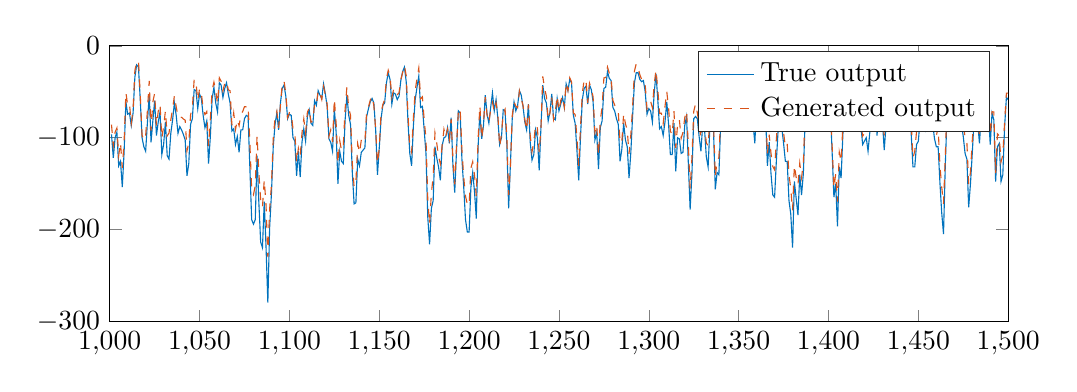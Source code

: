 % This file was created by matlab2tikz.
%
\definecolor{mycolor1}{rgb}{0.0,0.447,0.741}%
\definecolor{mycolor2}{rgb}{0.85,0.325,0.098}%
%
\begin{tikzpicture}

\begin{axis}[%
width=11.411cm,
height=3.5cm,
at={(0cm,0cm)},
scale only axis,
xmin=1000,
xmax=1500,
ymin=-300,
ymax=0,
axis background/.style={fill=white},
legend style={legend cell align=left, align=left, draw=white!15!black}
]
\addplot [color=mycolor1]
  table[row sep=crcr]{%
1001	-96.436\\
1002	-122.07\\
1003	-100.098\\
1004	-93.994\\
1005	-130.615\\
1006	-125.732\\
1007	-153.809\\
1008	-115.967\\
1009	-61.035\\
1010	-74.463\\
1011	-73.242\\
1012	-86.67\\
1013	-73.242\\
1014	-34.18\\
1015	-20.752\\
1016	-23.193\\
1017	-58.594\\
1018	-100.098\\
1019	-109.863\\
1020	-114.746\\
1021	-83.008\\
1022	-52.49\\
1023	-104.98\\
1024	-81.787\\
1025	-59.814\\
1026	-97.656\\
1027	-83.008\\
1028	-72.021\\
1029	-118.408\\
1030	-107.422\\
1031	-83.008\\
1032	-119.629\\
1033	-123.291\\
1034	-95.215\\
1035	-80.566\\
1036	-62.256\\
1037	-75.684\\
1038	-95.215\\
1039	-87.891\\
1040	-91.553\\
1041	-96.436\\
1042	-102.539\\
1043	-141.602\\
1044	-128.174\\
1045	-85.449\\
1046	-79.346\\
1047	-47.607\\
1048	-48.828\\
1049	-68.359\\
1050	-52.49\\
1051	-57.373\\
1052	-75.684\\
1053	-89.111\\
1054	-81.787\\
1055	-128.174\\
1056	-98.877\\
1057	-57.373\\
1058	-45.166\\
1059	-62.256\\
1060	-72.021\\
1061	-40.283\\
1062	-42.725\\
1063	-56.152\\
1064	-46.387\\
1065	-40.283\\
1066	-52.49\\
1067	-62.256\\
1068	-92.773\\
1069	-90.332\\
1070	-107.422\\
1071	-98.877\\
1072	-115.967\\
1073	-91.553\\
1074	-91.553\\
1075	-79.346\\
1076	-75.684\\
1077	-76.904\\
1078	-133.057\\
1079	-189.209\\
1080	-194.092\\
1081	-189.209\\
1082	-119.629\\
1083	-170.898\\
1084	-213.623\\
1085	-219.727\\
1086	-169.678\\
1087	-219.727\\
1088	-279.541\\
1089	-197.754\\
1090	-161.133\\
1091	-109.863\\
1092	-85.449\\
1093	-73.242\\
1094	-91.553\\
1095	-62.256\\
1096	-46.387\\
1097	-42.725\\
1098	-54.932\\
1099	-79.346\\
1100	-74.463\\
1101	-75.684\\
1102	-100.098\\
1103	-103.76\\
1104	-141.602\\
1105	-114.746\\
1106	-142.822\\
1107	-104.98\\
1108	-90.332\\
1109	-103.76\\
1110	-76.904\\
1111	-69.58\\
1112	-84.229\\
1113	-86.67\\
1114	-59.814\\
1115	-64.697\\
1116	-48.828\\
1117	-53.711\\
1118	-57.373\\
1119	-41.504\\
1120	-52.49\\
1121	-65.918\\
1122	-101.318\\
1123	-104.98\\
1124	-114.746\\
1125	-68.359\\
1126	-93.994\\
1127	-150.146\\
1128	-114.746\\
1129	-125.732\\
1130	-128.174\\
1131	-80.566\\
1132	-53.711\\
1133	-75.684\\
1134	-85.449\\
1135	-137.939\\
1136	-172.119\\
1137	-170.898\\
1138	-123.291\\
1139	-130.615\\
1140	-115.967\\
1141	-113.525\\
1142	-111.084\\
1143	-76.904\\
1144	-68.359\\
1145	-61.035\\
1146	-57.373\\
1147	-62.256\\
1148	-91.553\\
1149	-140.381\\
1150	-111.084\\
1151	-79.346\\
1152	-64.697\\
1153	-62.256\\
1154	-40.283\\
1155	-29.297\\
1156	-36.621\\
1157	-63.477\\
1158	-51.27\\
1159	-52.49\\
1160	-58.594\\
1161	-54.932\\
1162	-37.842\\
1163	-28.076\\
1164	-23.193\\
1165	-39.063\\
1166	-83.008\\
1167	-117.188\\
1168	-130.615\\
1169	-86.67\\
1170	-58.594\\
1171	-45.166\\
1172	-32.959\\
1173	-67.139\\
1174	-65.918\\
1175	-91.553\\
1176	-117.188\\
1177	-186.768\\
1178	-216.064\\
1179	-177.002\\
1180	-168.457\\
1181	-109.863\\
1182	-122.07\\
1183	-131.836\\
1184	-146.484\\
1185	-108.643\\
1186	-100.098\\
1187	-98.877\\
1188	-89.111\\
1189	-106.201\\
1190	-78.125\\
1191	-130.615\\
1192	-159.912\\
1193	-113.525\\
1194	-70.801\\
1195	-73.242\\
1196	-123.291\\
1197	-153.809\\
1198	-189.209\\
1199	-202.637\\
1200	-202.637\\
1201	-153.809\\
1202	-137.939\\
1203	-158.691\\
1204	-187.988\\
1205	-109.863\\
1206	-72.021\\
1207	-101.318\\
1208	-86.67\\
1209	-53.711\\
1210	-74.463\\
1211	-84.229\\
1212	-67.139\\
1213	-51.27\\
1214	-70.801\\
1215	-58.594\\
1216	-79.346\\
1217	-107.422\\
1218	-100.098\\
1219	-69.58\\
1220	-70.801\\
1221	-107.422\\
1222	-177.002\\
1223	-128.174\\
1224	-79.346\\
1225	-61.035\\
1226	-70.801\\
1227	-64.697\\
1228	-48.828\\
1229	-53.711\\
1230	-65.918\\
1231	-83.008\\
1232	-91.553\\
1233	-63.477\\
1234	-104.98\\
1235	-124.512\\
1236	-118.408\\
1237	-91.553\\
1238	-100.098\\
1239	-135.498\\
1240	-87.891\\
1241	-42.725\\
1242	-57.373\\
1243	-62.256\\
1244	-81.787\\
1245	-72.021\\
1246	-52.49\\
1247	-79.346\\
1248	-80.566\\
1249	-57.373\\
1250	-70.801\\
1251	-63.477\\
1252	-56.152\\
1253	-67.139\\
1254	-41.504\\
1255	-48.828\\
1256	-36.621\\
1257	-40.283\\
1258	-75.684\\
1259	-84.229\\
1260	-113.525\\
1261	-146.484\\
1262	-98.877\\
1263	-58.594\\
1264	-46.387\\
1265	-43.945\\
1266	-63.477\\
1267	-42.725\\
1268	-47.607\\
1269	-61.035\\
1270	-102.539\\
1271	-93.994\\
1272	-134.277\\
1273	-89.111\\
1274	-81.787\\
1275	-46.387\\
1276	-45.166\\
1277	-28.076\\
1278	-35.4\\
1279	-37.842\\
1280	-67.139\\
1281	-70.801\\
1282	-79.346\\
1283	-85.449\\
1284	-125.732\\
1285	-112.305\\
1286	-84.229\\
1287	-102.539\\
1288	-109.863\\
1289	-144.043\\
1290	-115.967\\
1291	-75.684\\
1292	-40.283\\
1293	-29.297\\
1294	-29.297\\
1295	-36.621\\
1296	-39.063\\
1297	-37.842\\
1298	-50.049\\
1299	-74.463\\
1300	-68.359\\
1301	-70.801\\
1302	-83.008\\
1303	-51.27\\
1304	-30.518\\
1305	-58.594\\
1306	-90.332\\
1307	-87.891\\
1308	-97.656\\
1309	-83.008\\
1310	-61.035\\
1311	-85.449\\
1312	-118.408\\
1313	-118.408\\
1314	-84.229\\
1315	-136.719\\
1316	-100.098\\
1317	-101.318\\
1318	-117.188\\
1319	-115.967\\
1320	-86.67\\
1321	-76.904\\
1322	-128.174\\
1323	-178.223\\
1324	-139.16\\
1325	-79.346\\
1326	-76.904\\
1327	-79.346\\
1328	-98.877\\
1329	-114.746\\
1330	-85.449\\
1331	-90.332\\
1332	-120.85\\
1333	-131.836\\
1334	-87.891\\
1335	-68.359\\
1336	-91.553\\
1337	-156.25\\
1338	-137.939\\
1339	-140.381\\
1340	-84.229\\
1341	-76.904\\
1342	-72.021\\
1343	-47.607\\
1344	-30.518\\
1345	-26.855\\
1346	-23.193\\
1347	-54.932\\
1348	-70.801\\
1349	-87.891\\
1350	-65.918\\
1351	-73.242\\
1352	-83.008\\
1353	-53.711\\
1354	-56.152\\
1355	-53.711\\
1356	-40.283\\
1357	-51.27\\
1358	-84.229\\
1359	-106.201\\
1360	-63.477\\
1361	-48.828\\
1362	-40.283\\
1363	-50.049\\
1364	-35.4\\
1365	-76.904\\
1366	-130.615\\
1367	-104.98\\
1368	-139.16\\
1369	-162.354\\
1370	-164.795\\
1371	-124.512\\
1372	-90.332\\
1373	-89.111\\
1374	-89.111\\
1375	-106.201\\
1376	-125.732\\
1377	-125.732\\
1378	-168.457\\
1379	-183.105\\
1380	-219.727\\
1381	-147.705\\
1382	-166.016\\
1383	-184.326\\
1384	-140.381\\
1385	-162.354\\
1386	-139.16\\
1387	-80.566\\
1388	-52.49\\
1389	-56.152\\
1390	-81.787\\
1391	-65.918\\
1392	-43.945\\
1393	-62.256\\
1394	-47.607\\
1395	-36.621\\
1396	-46.387\\
1397	-52.49\\
1398	-36.621\\
1399	-70.801\\
1400	-92.773\\
1401	-68.359\\
1402	-114.746\\
1403	-164.795\\
1404	-150.146\\
1405	-196.533\\
1406	-131.836\\
1407	-144.043\\
1408	-96.436\\
1409	-63.477\\
1410	-76.904\\
1411	-59.814\\
1412	-45.166\\
1413	-64.697\\
1414	-36.621\\
1415	-28.076\\
1416	-34.18\\
1417	-70.801\\
1418	-86.67\\
1419	-107.422\\
1420	-103.76\\
1421	-100.098\\
1422	-114.746\\
1423	-93.994\\
1424	-76.904\\
1425	-76.904\\
1426	-62.256\\
1427	-97.656\\
1428	-68.359\\
1429	-56.152\\
1430	-81.787\\
1431	-113.525\\
1432	-86.67\\
1433	-65.918\\
1434	-56.152\\
1435	-65.918\\
1436	-45.166\\
1437	-45.166\\
1438	-59.814\\
1439	-75.684\\
1440	-84.229\\
1441	-65.918\\
1442	-86.67\\
1443	-79.346\\
1444	-47.607\\
1445	-50.049\\
1446	-95.215\\
1447	-131.836\\
1448	-131.836\\
1449	-107.422\\
1450	-103.76\\
1451	-79.346\\
1452	-76.904\\
1453	-61.035\\
1454	-89.111\\
1455	-75.684\\
1456	-50.049\\
1457	-74.463\\
1458	-85.449\\
1459	-101.318\\
1460	-109.863\\
1461	-109.863\\
1462	-148.926\\
1463	-181.885\\
1464	-205.078\\
1465	-129.395\\
1466	-73.242\\
1467	-47.607\\
1468	-34.18\\
1469	-54.932\\
1470	-46.387\\
1471	-80.566\\
1472	-72.021\\
1473	-64.697\\
1474	-85.449\\
1475	-98.877\\
1476	-117.188\\
1477	-123.291\\
1478	-175.781\\
1479	-150.146\\
1480	-117.188\\
1481	-80.566\\
1482	-80.566\\
1483	-83.008\\
1484	-106.201\\
1485	-75.684\\
1486	-79.346\\
1487	-74.463\\
1488	-42.725\\
1489	-74.463\\
1490	-107.422\\
1491	-73.242\\
1492	-80.566\\
1493	-147.705\\
1494	-109.863\\
1495	-106.201\\
1496	-147.705\\
1497	-140.381\\
1498	-87.891\\
1499	-56.152\\
1500	-58.594\\
};
\addlegendentry{True output}

\addplot [color=mycolor2, dashed]
  table[row sep=crcr]{%
1001	-85.876\\
1002	-108.784\\
1003	-93.999\\
1004	-89.479\\
1005	-119.595\\
1006	-105.373\\
1007	-132.751\\
1008	-104.934\\
1009	-50.76\\
1010	-64.796\\
1011	-63.09\\
1012	-84.414\\
1013	-69.213\\
1014	-26.77\\
1015	-18.327\\
1016	-15.875\\
1017	-53.075\\
1018	-97.317\\
1019	-102.853\\
1020	-98.009\\
1021	-69.56\\
1022	-38.134\\
1023	-92.184\\
1024	-61.233\\
1025	-51.625\\
1026	-87.162\\
1027	-71.421\\
1028	-63.564\\
1029	-100.658\\
1030	-87.997\\
1031	-70.966\\
1032	-98.025\\
1033	-94.941\\
1034	-80.753\\
1035	-68.496\\
1036	-54.348\\
1037	-66.223\\
1038	-77.464\\
1039	-78.092\\
1040	-77.828\\
1041	-79.706\\
1042	-80.88\\
1043	-114.386\\
1044	-105.336\\
1045	-75.09\\
1046	-67.686\\
1047	-36.417\\
1048	-39.507\\
1049	-59.444\\
1050	-46.776\\
1051	-51.523\\
1052	-68.642\\
1053	-74.772\\
1054	-71.551\\
1055	-109.227\\
1056	-79.741\\
1057	-48.113\\
1058	-39.481\\
1059	-49.307\\
1060	-63.315\\
1061	-34.851\\
1062	-38.535\\
1063	-49.221\\
1064	-40.833\\
1065	-38.5\\
1066	-47.876\\
1067	-48.911\\
1068	-86.508\\
1069	-73.037\\
1070	-91.126\\
1071	-80.582\\
1072	-87.069\\
1073	-74.707\\
1074	-71.543\\
1075	-66.246\\
1076	-66.364\\
1077	-64.917\\
1078	-105.873\\
1079	-156.125\\
1080	-161.949\\
1081	-152.351\\
1082	-97.482\\
1083	-138.243\\
1084	-167.534\\
1085	-175.711\\
1086	-145.932\\
1087	-173.474\\
1088	-230.109\\
1089	-177.495\\
1090	-152.003\\
1091	-100.857\\
1092	-78.413\\
1093	-71.208\\
1094	-89.222\\
1095	-64.773\\
1096	-41.575\\
1097	-38.195\\
1098	-51.932\\
1099	-78.183\\
1100	-72.774\\
1101	-73.953\\
1102	-90.085\\
1103	-94.071\\
1104	-126.595\\
1105	-111.535\\
1106	-120.379\\
1107	-94.87\\
1108	-79.622\\
1109	-95.113\\
1110	-72.337\\
1111	-67.876\\
1112	-83.099\\
1113	-81.831\\
1114	-64.243\\
1115	-66.086\\
1116	-48.303\\
1117	-50.711\\
1118	-58.45\\
1119	-44.336\\
1120	-53.179\\
1121	-63.366\\
1122	-98.324\\
1123	-91.422\\
1124	-104.603\\
1125	-57.756\\
1126	-84.088\\
1127	-127.749\\
1128	-103.126\\
1129	-114.13\\
1130	-108.026\\
1131	-68.557\\
1132	-44.763\\
1133	-67.856\\
1134	-75.563\\
1135	-128.194\\
1136	-153.481\\
1137	-147.865\\
1138	-106.521\\
1139	-116.339\\
1140	-102.684\\
1141	-102.065\\
1142	-105.158\\
1143	-70.276\\
1144	-66.596\\
1145	-58.989\\
1146	-55.12\\
1147	-65.17\\
1148	-90.978\\
1149	-127.915\\
1150	-111.906\\
1151	-72.996\\
1152	-63.877\\
1153	-58.677\\
1154	-35.863\\
1155	-26.614\\
1156	-33.228\\
1157	-56.35\\
1158	-47.331\\
1159	-53.817\\
1160	-53.188\\
1161	-51.21\\
1162	-36.815\\
1163	-29.192\\
1164	-21.579\\
1165	-32.475\\
1166	-75.126\\
1167	-110.068\\
1168	-116.11\\
1169	-78.314\\
1170	-48.727\\
1171	-35.344\\
1172	-24.171\\
1173	-57.606\\
1174	-55.48\\
1175	-80.589\\
1176	-101.086\\
1177	-167.278\\
1178	-194.109\\
1179	-160.482\\
1180	-142.401\\
1181	-94.78\\
1182	-106.063\\
1183	-120.719\\
1184	-128.489\\
1185	-108.395\\
1186	-90.932\\
1187	-99.476\\
1188	-90.734\\
1189	-101.893\\
1190	-79.73\\
1191	-123.161\\
1192	-150.715\\
1193	-107.701\\
1194	-72.628\\
1195	-67.891\\
1196	-113.053\\
1197	-142.894\\
1198	-163.725\\
1199	-172.268\\
1200	-173.846\\
1201	-133.214\\
1202	-126.163\\
1203	-140.602\\
1204	-163.357\\
1205	-101.407\\
1206	-65.239\\
1207	-100.684\\
1208	-84.183\\
1209	-55.968\\
1210	-75.475\\
1211	-83.257\\
1212	-69.662\\
1213	-61.68\\
1214	-71.447\\
1215	-61.973\\
1216	-74.791\\
1217	-110.026\\
1218	-95.866\\
1219	-72.97\\
1220	-69.07\\
1221	-98.947\\
1222	-162.631\\
1223	-131.064\\
1224	-76.274\\
1225	-61.109\\
1226	-65.747\\
1227	-67.471\\
1228	-49.185\\
1229	-57.886\\
1230	-64.811\\
1231	-80.26\\
1232	-91.566\\
1233	-63.924\\
1234	-97.389\\
1235	-115.411\\
1236	-104.742\\
1237	-85.733\\
1238	-89.771\\
1239	-115.928\\
1240	-88.816\\
1241	-33.236\\
1242	-46.572\\
1243	-54.802\\
1244	-80.085\\
1245	-73.198\\
1246	-56.402\\
1247	-80.047\\
1248	-71.206\\
1249	-54.412\\
1250	-70.81\\
1251	-59.473\\
1252	-54.679\\
1253	-66.855\\
1254	-39.965\\
1255	-48.785\\
1256	-34.776\\
1257	-39.254\\
1258	-73.058\\
1259	-74.793\\
1260	-100.498\\
1261	-130.694\\
1262	-87.81\\
1263	-51.735\\
1264	-37.241\\
1265	-36.425\\
1266	-62.0\\
1267	-40.646\\
1268	-46.462\\
1269	-55.603\\
1270	-94.09\\
1271	-86.113\\
1272	-119.315\\
1273	-81.278\\
1274	-66.885\\
1275	-34.981\\
1276	-34.49\\
1277	-23.043\\
1278	-29.714\\
1279	-34.812\\
1280	-59.423\\
1281	-64.414\\
1282	-69.058\\
1283	-70.86\\
1284	-105.817\\
1285	-104.228\\
1286	-73.735\\
1287	-84.826\\
1288	-91.82\\
1289	-117.471\\
1290	-96.852\\
1291	-65.389\\
1292	-27.492\\
1293	-19.579\\
1294	-22.897\\
1295	-31.513\\
1296	-36.399\\
1297	-36.575\\
1298	-42.38\\
1299	-68.782\\
1300	-62.319\\
1301	-60.326\\
1302	-67.475\\
1303	-41.863\\
1304	-26.155\\
1305	-47.437\\
1306	-73.442\\
1307	-73.454\\
1308	-84.729\\
1309	-66.304\\
1310	-49.708\\
1311	-67.661\\
1312	-92.971\\
1313	-96.534\\
1314	-71.088\\
1315	-111.014\\
1316	-85.665\\
1317	-80.209\\
1318	-100.803\\
1319	-94.052\\
1320	-78.292\\
1321	-70.764\\
1322	-108.257\\
1323	-155.324\\
1324	-121.967\\
1325	-71.345\\
1326	-63.397\\
1327	-72.777\\
1328	-86.193\\
1329	-100.448\\
1330	-79.183\\
1331	-86.387\\
1332	-105.63\\
1333	-108.875\\
1334	-78.57\\
1335	-68.346\\
1336	-83.626\\
1337	-142.329\\
1338	-125.264\\
1339	-121.788\\
1340	-75.689\\
1341	-63.998\\
1342	-66.325\\
1343	-41.478\\
1344	-26.834\\
1345	-21.604\\
1346	-19.644\\
1347	-45.677\\
1348	-66.058\\
1349	-81.956\\
1350	-61.657\\
1351	-60.155\\
1352	-67.413\\
1353	-41.538\\
1354	-46.879\\
1355	-44.631\\
1356	-34.545\\
1357	-46.643\\
1358	-69.896\\
1359	-90.486\\
1360	-54.784\\
1361	-42.557\\
1362	-35.767\\
1363	-44.354\\
1364	-30.862\\
1365	-71.595\\
1366	-117.82\\
1367	-96.642\\
1368	-117.084\\
1369	-131.282\\
1370	-134.937\\
1371	-101.03\\
1372	-74.886\\
1373	-78.681\\
1374	-77.643\\
1375	-94.628\\
1376	-109.77\\
1377	-106.471\\
1378	-140.682\\
1379	-155.276\\
1380	-179.085\\
1381	-130.123\\
1382	-143.115\\
1383	-151.236\\
1384	-127.778\\
1385	-143.479\\
1386	-127.519\\
1387	-74.22\\
1388	-44.134\\
1389	-48.677\\
1390	-75.099\\
1391	-65.079\\
1392	-48.004\\
1393	-64.431\\
1394	-46.149\\
1395	-38.604\\
1396	-46.624\\
1397	-45.99\\
1398	-40.528\\
1399	-64.595\\
1400	-84.926\\
1401	-64.73\\
1402	-107.983\\
1403	-154.573\\
1404	-139.631\\
1405	-169.692\\
1406	-115.746\\
1407	-125.928\\
1408	-86.249\\
1409	-50.654\\
1410	-68.602\\
1411	-57.779\\
1412	-44.309\\
1413	-61.055\\
1414	-40.009\\
1415	-24.264\\
1416	-31.005\\
1417	-61.104\\
1418	-84.158\\
1419	-98.311\\
1420	-94.851\\
1421	-83.121\\
1422	-93.376\\
1423	-78.659\\
1424	-67.181\\
1425	-69.366\\
1426	-57.08\\
1427	-88.695\\
1428	-59.359\\
1429	-52.328\\
1430	-77.193\\
1431	-97.509\\
1432	-78.243\\
1433	-61.223\\
1434	-53.729\\
1435	-60.758\\
1436	-42.314\\
1437	-41.97\\
1438	-56.488\\
1439	-64.989\\
1440	-75.055\\
1441	-62.936\\
1442	-74.299\\
1443	-66.705\\
1444	-41.912\\
1445	-45.893\\
1446	-82.523\\
1447	-122.289\\
1448	-114.608\\
1449	-92.93\\
1450	-85.757\\
1451	-71.502\\
1452	-66.004\\
1453	-58.997\\
1454	-74.923\\
1455	-73.66\\
1456	-46.223\\
1457	-70.587\\
1458	-72.03\\
1459	-86.731\\
1460	-97.915\\
1461	-88.883\\
1462	-130.05\\
1463	-153.805\\
1464	-171.912\\
1465	-119.785\\
1466	-59.555\\
1467	-34.538\\
1468	-23.649\\
1469	-43.967\\
1470	-41.497\\
1471	-77.274\\
1472	-67.55\\
1473	-61.146\\
1474	-76.373\\
1475	-82.723\\
1476	-100.454\\
1477	-104.928\\
1478	-150.567\\
1479	-137.572\\
1480	-103.065\\
1481	-75.95\\
1482	-69.176\\
1483	-81.094\\
1484	-96.979\\
1485	-74.456\\
1486	-74.162\\
1487	-77.899\\
1488	-36.462\\
1489	-68.862\\
1490	-96.653\\
1491	-71.769\\
1492	-71.961\\
1493	-138.918\\
1494	-95.854\\
1495	-98.002\\
1496	-126.563\\
1497	-118.632\\
1498	-83.13\\
1499	-51.516\\
1500	-51.49\\
};
\addlegendentry{Generated output}

\end{axis}
\end{tikzpicture}%